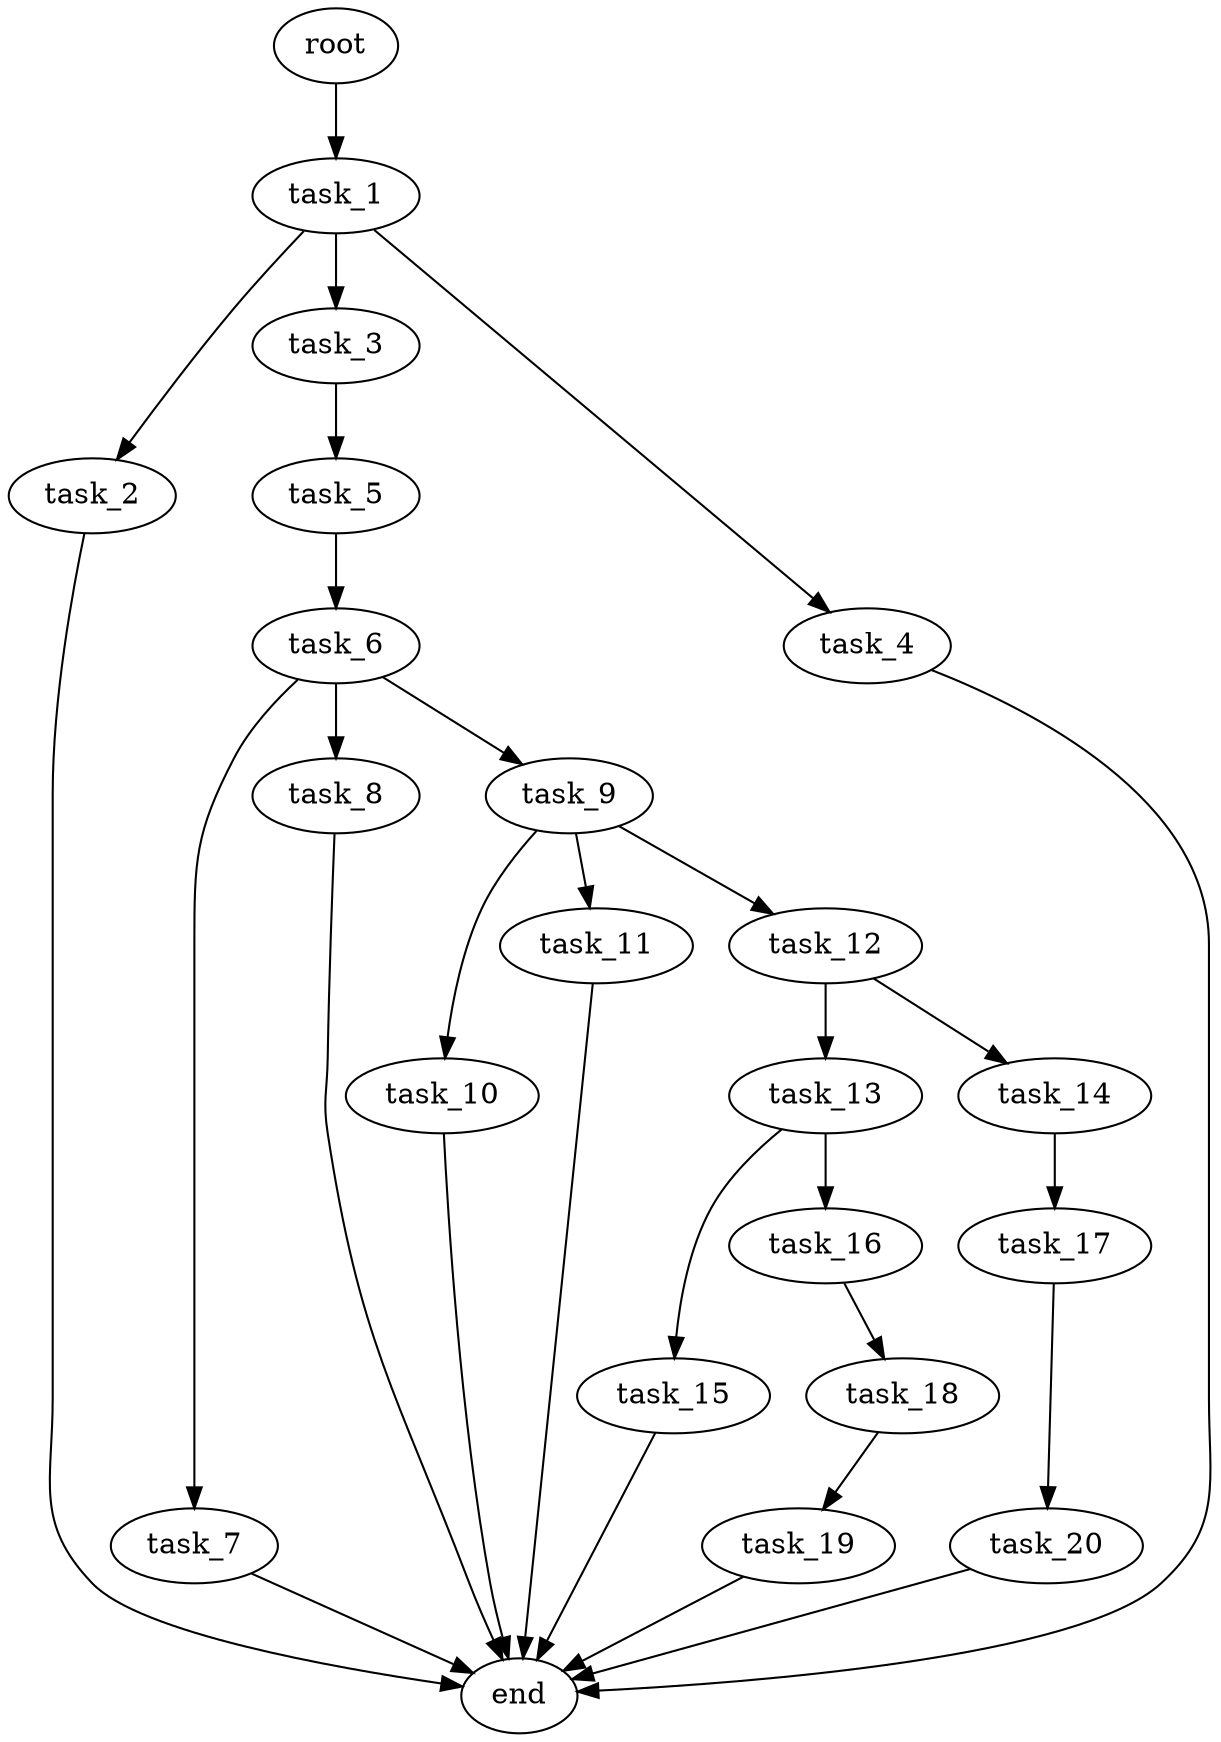 digraph G {
  root [size="0.000000e+00"];
  task_1 [size="1.233228e+09"];
  task_2 [size="5.129336e+07"];
  task_3 [size="5.966952e+09"];
  task_4 [size="5.371983e+09"];
  task_5 [size="9.469847e+09"];
  task_6 [size="3.047607e+09"];
  task_7 [size="7.483218e+09"];
  task_8 [size="9.035560e+09"];
  task_9 [size="3.439173e+09"];
  task_10 [size="4.127132e+09"];
  task_11 [size="6.459669e+09"];
  task_12 [size="5.126014e+09"];
  task_13 [size="1.610383e+09"];
  task_14 [size="2.208659e+09"];
  task_15 [size="8.347649e+09"];
  task_16 [size="1.944068e+09"];
  task_17 [size="1.814398e+09"];
  task_18 [size="7.996801e+09"];
  task_19 [size="8.522659e+09"];
  task_20 [size="8.514026e+09"];
  end [size="0.000000e+00"];

  root -> task_1 [size="1.000000e-12"];
  task_1 -> task_2 [size="5.129336e+06"];
  task_1 -> task_3 [size="5.966952e+08"];
  task_1 -> task_4 [size="5.371983e+08"];
  task_2 -> end [size="1.000000e-12"];
  task_3 -> task_5 [size="9.469847e+08"];
  task_4 -> end [size="1.000000e-12"];
  task_5 -> task_6 [size="3.047607e+08"];
  task_6 -> task_7 [size="7.483218e+08"];
  task_6 -> task_8 [size="9.035560e+08"];
  task_6 -> task_9 [size="3.439173e+08"];
  task_7 -> end [size="1.000000e-12"];
  task_8 -> end [size="1.000000e-12"];
  task_9 -> task_10 [size="4.127132e+08"];
  task_9 -> task_11 [size="6.459669e+08"];
  task_9 -> task_12 [size="5.126014e+08"];
  task_10 -> end [size="1.000000e-12"];
  task_11 -> end [size="1.000000e-12"];
  task_12 -> task_13 [size="1.610383e+08"];
  task_12 -> task_14 [size="2.208659e+08"];
  task_13 -> task_15 [size="8.347649e+08"];
  task_13 -> task_16 [size="1.944068e+08"];
  task_14 -> task_17 [size="1.814398e+08"];
  task_15 -> end [size="1.000000e-12"];
  task_16 -> task_18 [size="7.996801e+08"];
  task_17 -> task_20 [size="8.514026e+08"];
  task_18 -> task_19 [size="8.522659e+08"];
  task_19 -> end [size="1.000000e-12"];
  task_20 -> end [size="1.000000e-12"];
}
